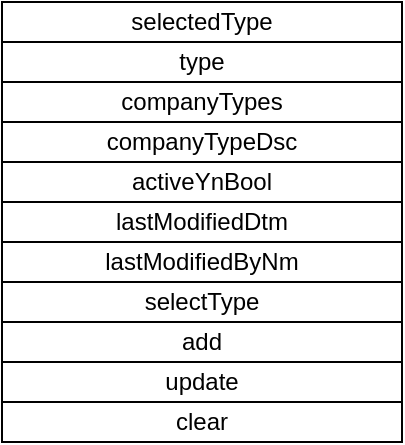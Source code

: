 <mxfile version="25.0.3">
  <diagram name="Page-1" id="jva3ZIlg37BISjTX_MBA">
    <mxGraphModel dx="1426" dy="903" grid="1" gridSize="10" guides="1" tooltips="1" connect="1" arrows="1" fold="1" page="1" pageScale="1" pageWidth="850" pageHeight="1100" math="0" shadow="0">
      <root>
        <mxCell id="0" />
        <mxCell id="1" parent="0" />
        <mxCell id="class1" value="CompanyType" style="strokeWidth=1;shadow=0;dashed=0;align=center;html=1;shape=mxgraph.uml.class;whiteSpace=wrap;" vertex="1" parent="1">
          <mxGeometry x="200" y="100" width="200" height="100" as="geometry" />
        </mxCell>
        <mxCell id="attr1" value="selectedType" style="strokeWidth=1;shadow=0;dashed=0;align=center;html=1;shape=mxgraph.uml.attribute;whiteSpace=wrap;" vertex="1" parent="class1">
          <mxGeometry x="0" y="0" width="200" height="20" as="geometry" />
        </mxCell>
        <mxCell id="attr2" value="type" style="strokeWidth=1;shadow=0;dashed=0;align=center;html=1;shape=mxgraph.uml.attribute;whiteSpace=wrap;" vertex="1" parent="class1">
          <mxGeometry x="0" y="20" width="200" height="20" as="geometry" />
        </mxCell>
        <mxCell id="attr3" value="companyTypes" style="strokeWidth=1;shadow=0;dashed=0;align=center;html=1;shape=mxgraph.uml.attribute;whiteSpace=wrap;" vertex="1" parent="class1">
          <mxGeometry x="0" y="40" width="200" height="20" as="geometry" />
        </mxCell>
        <mxCell id="attr4" value="companyTypeDsc" style="strokeWidth=1;shadow=0;dashed=0;align=center;html=1;shape=mxgraph.uml.attribute;whiteSpace=wrap;" vertex="1" parent="class1">
          <mxGeometry x="0" y="60" width="200" height="20" as="geometry" />
        </mxCell>
        <mxCell id="attr5" value="activeYnBool" style="strokeWidth=1;shadow=0;dashed=0;align=center;html=1;shape=mxgraph.uml.attribute;whiteSpace=wrap;" vertex="1" parent="class1">
          <mxGeometry x="0" y="80" width="200" height="20" as="geometry" />
        </mxCell>
        <mxCell id="attr6" value="lastModifiedDtm" style="strokeWidth=1;shadow=0;dashed=0;align=center;html=1;shape=mxgraph.uml.attribute;whiteSpace=wrap;" vertex="1" parent="class1">
          <mxGeometry x="0" y="100" width="200" height="20" as="geometry" />
        </mxCell>
        <mxCell id="attr7" value="lastModifiedByNm" style="strokeWidth=1;shadow=0;dashed=0;align=center;html=1;shape=mxgraph.uml.attribute;whiteSpace=wrap;" vertex="1" parent="class1">
          <mxGeometry x="0" y="120" width="200" height="20" as="geometry" />
        </mxCell>
        <mxCell id="method1" value="selectType" style="strokeWidth=1;shadow=0;dashed=0;align=center;html=1;shape=mxgraph.uml.method;whiteSpace=wrap;" vertex="1" parent="class1">
          <mxGeometry x="0" y="140" width="200" height="20" as="geometry" />
        </mxCell>
        <mxCell id="method2" value="add" style="strokeWidth=1;shadow=0;dashed=0;align=center;html=1;shape=mxgraph.uml.method;whiteSpace=wrap;" vertex="1" parent="class1">
          <mxGeometry x="0" y="160" width="200" height="20" as="geometry" />
        </mxCell>
        <mxCell id="method3" value="update" style="strokeWidth=1;shadow=0;dashed=0;align=center;html=1;shape=mxgraph.uml.method;whiteSpace=wrap;" vertex="1" parent="class1">
          <mxGeometry x="0" y="180" width="200" height="20" as="geometry" />
        </mxCell>
        <mxCell id="method4" value="clear" style="strokeWidth=1;shadow=0;dashed=0;align=center;html=1;shape=mxgraph.uml.method;whiteSpace=wrap;" vertex="1" parent="class1">
          <mxGeometry x="0" y="200" width="200" height="20" as="geometry" />
        </mxCell>
      </root>
    </mxGraphModel>
  </diagram>
</mxfile>